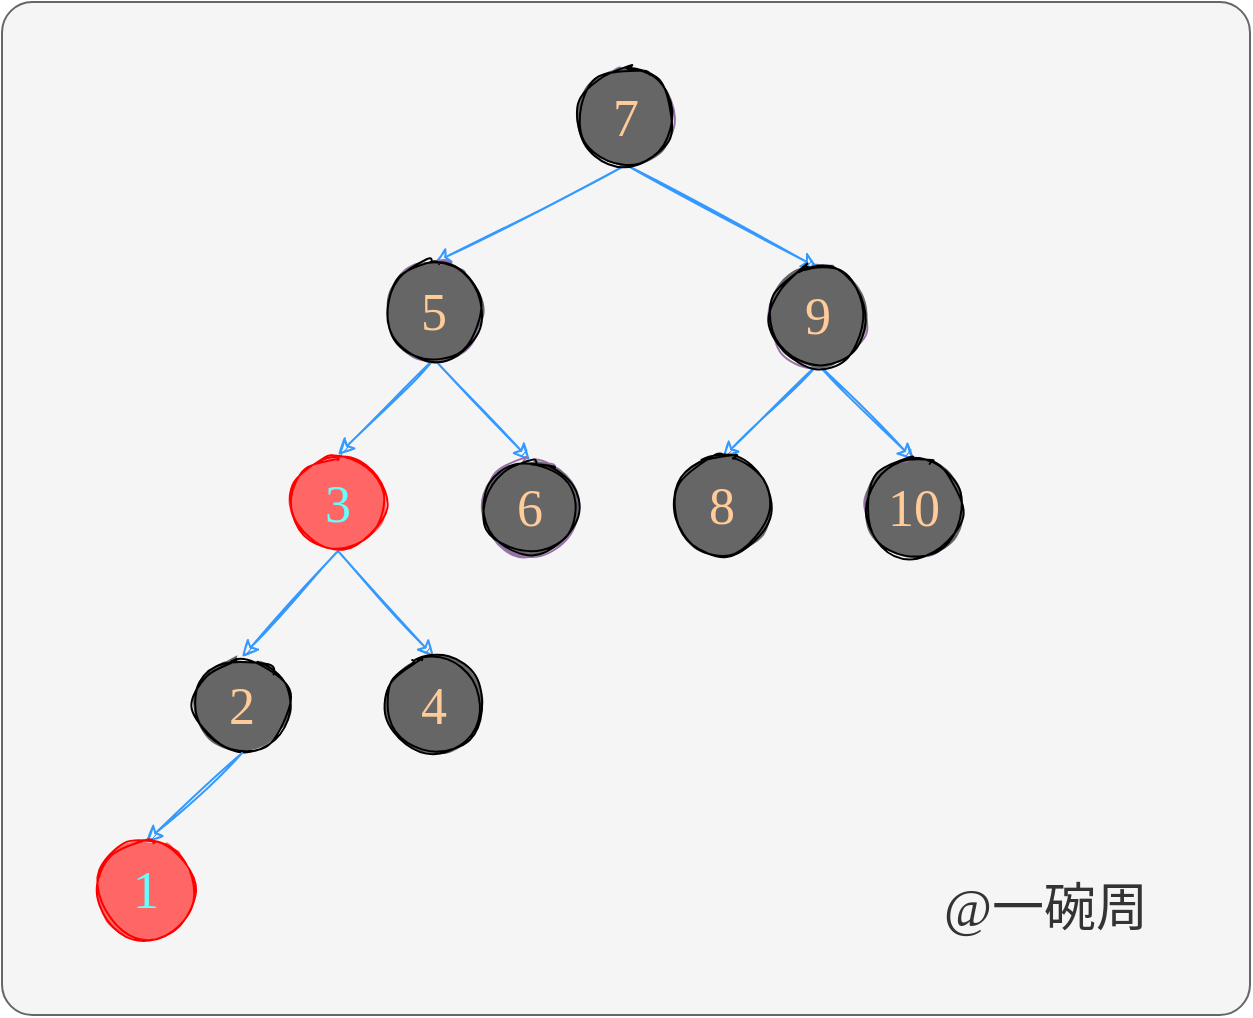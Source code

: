 <mxfile version="16.5.1" type="device"><diagram id="sbTQmbd6wwS1U6yTLp65" name="第 1 页"><mxGraphModel dx="-4962" dy="-159" grid="1" gridSize="6" guides="1" tooltips="1" connect="1" arrows="1" fold="1" page="0" pageScale="1" pageWidth="827" pageHeight="1169" math="0" shadow="0"><root><mxCell id="0"/><mxCell id="1" parent="0"/><mxCell id="rxAGCjy9rbUy3xPKVwOK-19" value="" style="rounded=1;whiteSpace=wrap;html=1;sketch=0;fillStyle=auto;fontFamily=Comic Sans MS;fontSize=26;strokeColor=#666666;fillColor=#f5f5f5;arcSize=3;fontColor=#333333;" parent="1" vertex="1"><mxGeometry x="6096" y="1188" width="624" height="506.5" as="geometry"/></mxCell><mxCell id="rxAGCjy9rbUy3xPKVwOK-16" style="edgeStyle=none;rounded=0;sketch=1;orthogonalLoop=1;jettySize=auto;html=1;exitX=0.5;exitY=1;exitDx=0;exitDy=0;strokeColor=#9673A6;" parent="1" edge="1"><mxGeometry relative="1" as="geometry"><mxPoint x="560" y="560" as="sourcePoint"/></mxGeometry></mxCell><mxCell id="H94IqiTyf-CZfNIgYXHl-122" value="@一碗周" style="text;html=1;strokeColor=none;fillColor=none;align=center;verticalAlign=middle;whiteSpace=wrap;rounded=0;sketch=1;fillStyle=auto;fontFamily=Comic Sans MS;fontSize=26;fontColor=#333333;" parent="1" vertex="1"><mxGeometry x="6558" y="1626" width="120" height="30" as="geometry"/></mxCell><mxCell id="NptfwbpKZvffplfdBvXp-280" value="&lt;font style=&quot;font-size: 26px&quot; face=&quot;Comic Sans MS&quot; color=&quot;#333333&quot;&gt;10&lt;/font&gt;" style="ellipse;whiteSpace=wrap;html=1;fillColor=#e1d5e7;strokeColor=#9673a6;sketch=1;fillStyle=auto;" parent="1" vertex="1"><mxGeometry x="6528" y="1417" width="48" height="48" as="geometry"/></mxCell><mxCell id="NptfwbpKZvffplfdBvXp-281" style="edgeStyle=none;rounded=0;sketch=1;orthogonalLoop=1;jettySize=auto;html=1;exitX=0.5;exitY=1;exitDx=0;exitDy=0;entryX=0.5;entryY=0;entryDx=0;entryDy=0;fontFamily=Comic Sans MS;fontSize=18;startArrow=none;startFill=0;endArrow=classic;endFill=1;strokeColor=#3399FF;" parent="1" source="NptfwbpKZvffplfdBvXp-283" target="NptfwbpKZvffplfdBvXp-284" edge="1"><mxGeometry relative="1" as="geometry"/></mxCell><mxCell id="NptfwbpKZvffplfdBvXp-282" style="edgeStyle=none;rounded=0;sketch=1;orthogonalLoop=1;jettySize=auto;html=1;exitX=0.5;exitY=1;exitDx=0;exitDy=0;entryX=0.5;entryY=0;entryDx=0;entryDy=0;fontFamily=Comic Sans MS;fontSize=18;startArrow=none;startFill=0;endArrow=classic;endFill=1;strokeColor=#3399FF;" parent="1" source="NptfwbpKZvffplfdBvXp-283" target="NptfwbpKZvffplfdBvXp-280" edge="1"><mxGeometry relative="1" as="geometry"/></mxCell><mxCell id="NptfwbpKZvffplfdBvXp-283" value="&lt;font style=&quot;font-size: 26px&quot; face=&quot;Comic Sans MS&quot; color=&quot;#333333&quot;&gt;9&lt;/font&gt;" style="ellipse;whiteSpace=wrap;html=1;fillColor=#e1d5e7;strokeColor=#9673a6;sketch=1;fillStyle=auto;" parent="1" vertex="1"><mxGeometry x="6480" y="1321" width="48" height="48" as="geometry"/></mxCell><mxCell id="NptfwbpKZvffplfdBvXp-284" value="&lt;font style=&quot;font-size: 26px&quot; face=&quot;Comic Sans MS&quot; color=&quot;#333333&quot;&gt;8&lt;/font&gt;" style="ellipse;whiteSpace=wrap;html=1;fillColor=#e1d5e7;strokeColor=#9673a6;sketch=1;fillStyle=auto;" parent="1" vertex="1"><mxGeometry x="6432" y="1416" width="48" height="48" as="geometry"/></mxCell><mxCell id="NptfwbpKZvffplfdBvXp-285" style="edgeStyle=none;rounded=0;sketch=1;orthogonalLoop=1;jettySize=auto;html=1;exitX=0.5;exitY=1;exitDx=0;exitDy=0;entryX=0.5;entryY=0;entryDx=0;entryDy=0;fontFamily=Comic Sans MS;fontSize=18;endArrow=classic;endFill=1;strokeColor=#3399FF;" parent="1" source="NptfwbpKZvffplfdBvXp-296" target="NptfwbpKZvffplfdBvXp-292" edge="1"><mxGeometry relative="1" as="geometry"/></mxCell><mxCell id="NptfwbpKZvffplfdBvXp-286" style="edgeStyle=none;rounded=0;sketch=1;orthogonalLoop=1;jettySize=auto;html=1;exitX=0.5;exitY=1;exitDx=0;exitDy=0;entryX=0.5;entryY=0;entryDx=0;entryDy=0;fontFamily=Comic Sans MS;fontSize=18;startArrow=none;startFill=0;endArrow=classic;endFill=1;strokeColor=#3399FF;" parent="1" source="NptfwbpKZvffplfdBvXp-287" target="NptfwbpKZvffplfdBvXp-283" edge="1"><mxGeometry relative="1" as="geometry"/></mxCell><mxCell id="NptfwbpKZvffplfdBvXp-287" value="&lt;font style=&quot;font-size: 26px&quot; face=&quot;Comic Sans MS&quot; color=&quot;#333333&quot;&gt;7&lt;/font&gt;" style="ellipse;whiteSpace=wrap;html=1;fillColor=#e1d5e7;strokeColor=#9673a6;sketch=1;fillStyle=auto;" parent="1" vertex="1"><mxGeometry x="6384" y="1221.5" width="48" height="48" as="geometry"/></mxCell><mxCell id="NptfwbpKZvffplfdBvXp-291" style="edgeStyle=none;rounded=0;sketch=1;orthogonalLoop=1;jettySize=auto;html=1;exitX=0.5;exitY=1;exitDx=0;exitDy=0;entryX=0.5;entryY=0;entryDx=0;entryDy=0;fontFamily=Comic Sans MS;fontSize=18;startArrow=none;startFill=0;endArrow=classic;endFill=1;strokeColor=#3399FF;" parent="1" source="NptfwbpKZvffplfdBvXp-287" target="NptfwbpKZvffplfdBvXp-296" edge="1"><mxGeometry relative="1" as="geometry"/></mxCell><mxCell id="NptfwbpKZvffplfdBvXp-292" value="&lt;font color=&quot;#333333&quot; face=&quot;Comic Sans MS&quot;&gt;&lt;span style=&quot;font-size: 26px&quot;&gt;6&lt;/span&gt;&lt;/font&gt;" style="ellipse;whiteSpace=wrap;html=1;fillColor=#e1d5e7;strokeColor=#9673a6;sketch=1;fillStyle=auto;" parent="1" vertex="1"><mxGeometry x="6336" y="1417" width="48" height="48" as="geometry"/></mxCell><mxCell id="NptfwbpKZvffplfdBvXp-293" style="edgeStyle=none;rounded=0;sketch=1;orthogonalLoop=1;jettySize=auto;html=1;exitX=0.5;exitY=1;exitDx=0;exitDy=0;entryX=0.5;entryY=0;entryDx=0;entryDy=0;fontFamily=Comic Sans MS;fontSize=18;startArrow=none;startFill=0;endArrow=classic;endFill=1;strokeColor=#3399FF;" parent="1" source="NptfwbpKZvffplfdBvXp-298" target="NptfwbpKZvffplfdBvXp-294" edge="1"><mxGeometry relative="1" as="geometry"/></mxCell><mxCell id="NptfwbpKZvffplfdBvXp-294" value="&lt;font face=&quot;Comic Sans MS&quot;&gt;&lt;span style=&quot;font-size: 26px&quot;&gt;4&lt;/span&gt;&lt;/font&gt;" style="ellipse;whiteSpace=wrap;html=1;fillColor=#666666;strokeColor=#000000;sketch=1;fillStyle=solid;fontColor=#FFCC99;" parent="1" vertex="1"><mxGeometry x="6288" y="1515.5" width="48" height="48" as="geometry"/></mxCell><mxCell id="NptfwbpKZvffplfdBvXp-295" style="edgeStyle=none;rounded=0;sketch=1;orthogonalLoop=1;jettySize=auto;html=1;exitX=0.5;exitY=1;exitDx=0;exitDy=0;entryX=0.5;entryY=0;entryDx=0;entryDy=0;fontFamily=Comic Sans MS;fontSize=18;startArrow=none;startFill=0;endArrow=classic;endFill=1;strokeColor=#3399FF;" parent="1" source="NptfwbpKZvffplfdBvXp-296" target="NptfwbpKZvffplfdBvXp-298" edge="1"><mxGeometry relative="1" as="geometry"/></mxCell><mxCell id="NptfwbpKZvffplfdBvXp-296" value="&lt;font color=&quot;#333333&quot; face=&quot;Comic Sans MS&quot;&gt;&lt;span style=&quot;font-size: 26px&quot;&gt;5&lt;/span&gt;&lt;/font&gt;" style="ellipse;whiteSpace=wrap;html=1;fillColor=#e1d5e7;strokeColor=#9673a6;sketch=1;fillStyle=auto;" parent="1" vertex="1"><mxGeometry x="6288" y="1318.5" width="48" height="48" as="geometry"/></mxCell><mxCell id="NptfwbpKZvffplfdBvXp-297" style="edgeStyle=none;rounded=0;sketch=1;orthogonalLoop=1;jettySize=auto;html=1;exitX=0.5;exitY=1;exitDx=0;exitDy=0;entryX=0.5;entryY=0;entryDx=0;entryDy=0;fontFamily=Comic Sans MS;fontSize=18;startArrow=none;startFill=0;endArrow=classic;endFill=1;strokeColor=#3399FF;" parent="1" source="NptfwbpKZvffplfdBvXp-298" target="NptfwbpKZvffplfdBvXp-299" edge="1"><mxGeometry relative="1" as="geometry"/></mxCell><mxCell id="NptfwbpKZvffplfdBvXp-298" value="&lt;font face=&quot;Comic Sans MS&quot;&gt;&lt;span style=&quot;font-size: 26px&quot;&gt;3&lt;/span&gt;&lt;/font&gt;" style="ellipse;whiteSpace=wrap;html=1;fillColor=#FF6666;strokeColor=#FF0000;sketch=1;fillStyle=solid;fontColor=#66FFFF;" parent="1" vertex="1"><mxGeometry x="6240" y="1414.5" width="48" height="48" as="geometry"/></mxCell><mxCell id="NptfwbpKZvffplfdBvXp-299" value="&lt;font face=&quot;Comic Sans MS&quot;&gt;&lt;span style=&quot;font-size: 26px&quot;&gt;2&lt;/span&gt;&lt;/font&gt;" style="ellipse;whiteSpace=wrap;html=1;fillColor=#666666;strokeColor=#000000;sketch=1;fillStyle=solid;fontColor=#FFCC99;" parent="1" vertex="1"><mxGeometry x="6192" y="1515.5" width="48" height="48" as="geometry"/></mxCell><mxCell id="NptfwbpKZvffplfdBvXp-323" style="edgeStyle=none;rounded=0;sketch=1;orthogonalLoop=1;jettySize=auto;html=1;exitX=0.5;exitY=1;exitDx=0;exitDy=0;entryX=0.5;entryY=0;entryDx=0;entryDy=0;fontFamily=Comic Sans MS;fontSize=18;startArrow=none;startFill=0;endArrow=classic;endFill=1;strokeColor=#3399FF;" parent="1" source="NptfwbpKZvffplfdBvXp-299" target="NptfwbpKZvffplfdBvXp-324" edge="1"><mxGeometry relative="1" as="geometry"><mxPoint x="6216" y="1563.5" as="sourcePoint"/></mxGeometry></mxCell><mxCell id="NptfwbpKZvffplfdBvXp-324" value="&lt;font face=&quot;Comic Sans MS&quot;&gt;&lt;span style=&quot;font-size: 26px&quot;&gt;1&lt;/span&gt;&lt;/font&gt;" style="ellipse;whiteSpace=wrap;html=1;fillColor=#FF6666;strokeColor=#FF0000;sketch=1;fillStyle=solid;fontColor=#66FFFF;" parent="1" vertex="1"><mxGeometry x="6144" y="1608" width="48" height="48" as="geometry"/></mxCell><mxCell id="NptfwbpKZvffplfdBvXp-337" value="&lt;font style=&quot;font-size: 26px&quot; face=&quot;Comic Sans MS&quot;&gt;7&lt;/font&gt;" style="ellipse;whiteSpace=wrap;html=1;fillColor=#666666;strokeColor=#000000;sketch=1;fillStyle=solid;fontColor=#FFCC99;" parent="1" vertex="1"><mxGeometry x="6384" y="1221.5" width="48" height="48" as="geometry"/></mxCell><mxCell id="NptfwbpKZvffplfdBvXp-338" value="&lt;font face=&quot;Comic Sans MS&quot;&gt;&lt;span style=&quot;font-size: 26px&quot;&gt;5&lt;/span&gt;&lt;/font&gt;" style="ellipse;whiteSpace=wrap;html=1;fillColor=#666666;strokeColor=#000000;sketch=1;fillStyle=solid;fontColor=#FFCC99;" parent="1" vertex="1"><mxGeometry x="6288" y="1318.5" width="48" height="48" as="geometry"/></mxCell><mxCell id="NptfwbpKZvffplfdBvXp-339" value="&lt;font style=&quot;font-size: 26px&quot; face=&quot;Comic Sans MS&quot;&gt;9&lt;/font&gt;" style="ellipse;whiteSpace=wrap;html=1;fillColor=#666666;strokeColor=#000000;sketch=1;fillStyle=solid;fontColor=#FFCC99;" parent="1" vertex="1"><mxGeometry x="6480" y="1321" width="48" height="48" as="geometry"/></mxCell><mxCell id="NptfwbpKZvffplfdBvXp-340" value="&lt;font style=&quot;font-size: 26px&quot; face=&quot;Comic Sans MS&quot;&gt;10&lt;/font&gt;" style="ellipse;whiteSpace=wrap;html=1;fillColor=#666666;strokeColor=#000000;sketch=1;fillStyle=solid;fontColor=#FFCC99;" parent="1" vertex="1"><mxGeometry x="6528" y="1417" width="48" height="48" as="geometry"/></mxCell><mxCell id="NptfwbpKZvffplfdBvXp-341" value="&lt;font style=&quot;font-size: 26px&quot; face=&quot;Comic Sans MS&quot;&gt;8&lt;/font&gt;" style="ellipse;whiteSpace=wrap;html=1;fillColor=#666666;strokeColor=#000000;sketch=1;fillStyle=solid;fontColor=#FFCC99;" parent="1" vertex="1"><mxGeometry x="6432" y="1416" width="48" height="48" as="geometry"/></mxCell><mxCell id="NptfwbpKZvffplfdBvXp-342" value="&lt;font face=&quot;Comic Sans MS&quot;&gt;&lt;span style=&quot;font-size: 26px&quot;&gt;6&lt;/span&gt;&lt;/font&gt;" style="ellipse;whiteSpace=wrap;html=1;fillColor=#666666;strokeColor=#000000;sketch=1;fillStyle=solid;fontColor=#FFCC99;" parent="1" vertex="1"><mxGeometry x="6336" y="1417" width="48" height="48" as="geometry"/></mxCell></root></mxGraphModel></diagram></mxfile>